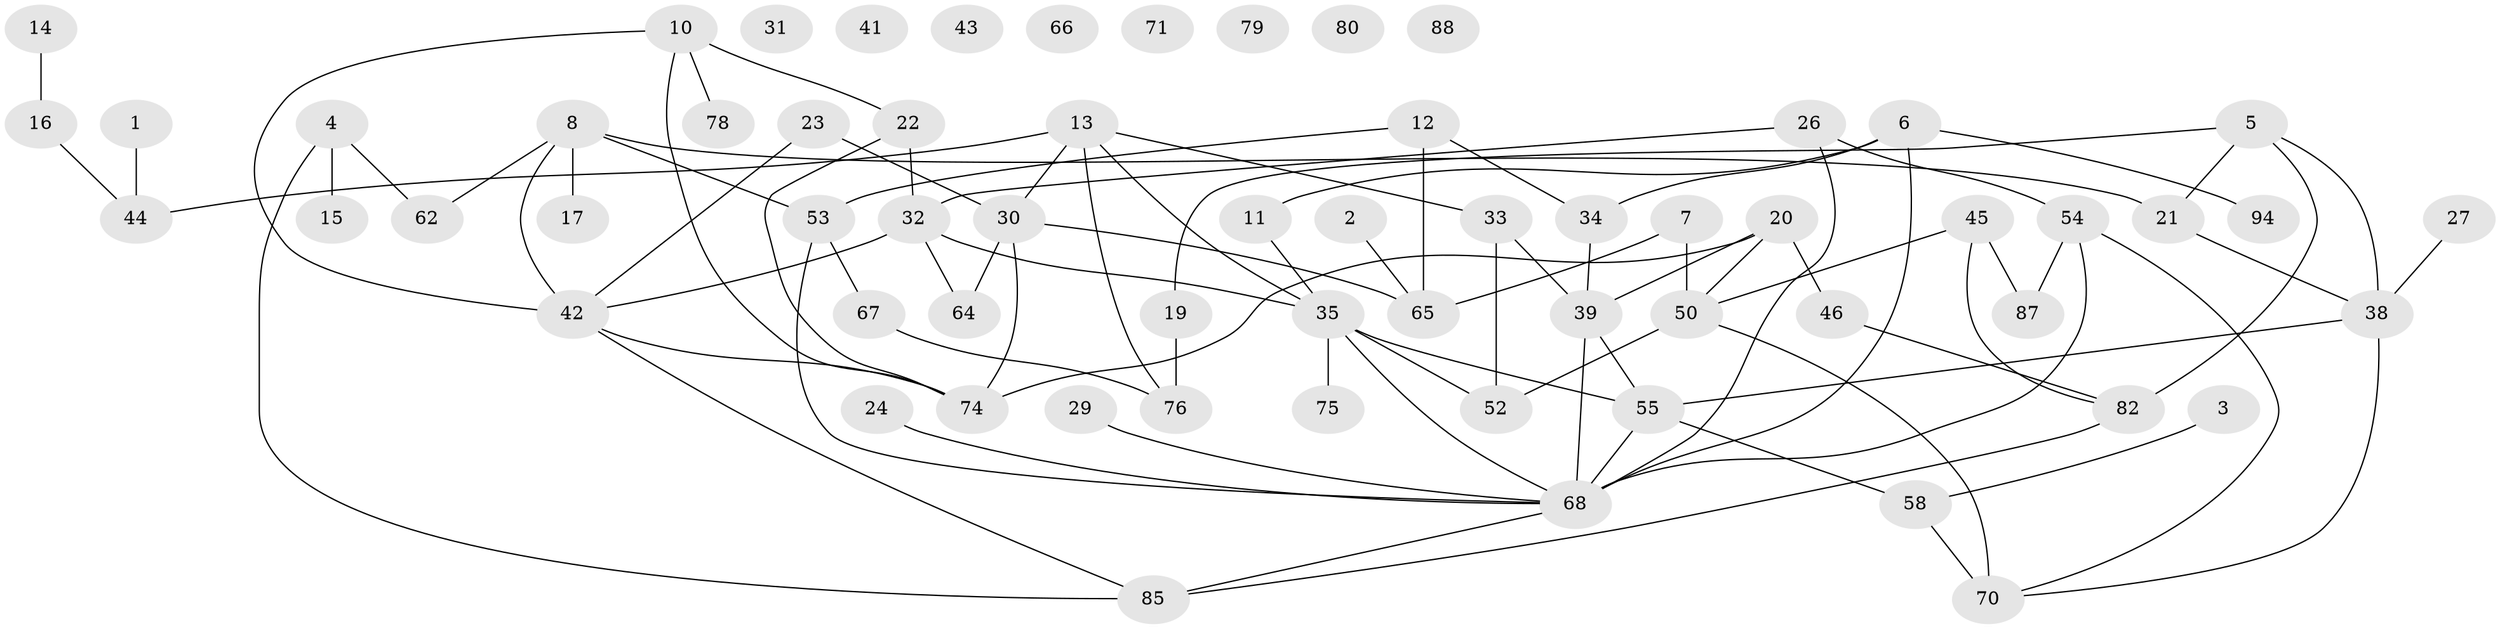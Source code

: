 // original degree distribution, {1: 0.16326530612244897, 2: 0.24489795918367346, 3: 0.25510204081632654, 4: 0.1836734693877551, 0: 0.08163265306122448, 5: 0.05102040816326531, 6: 0.01020408163265306, 8: 0.01020408163265306}
// Generated by graph-tools (version 1.1) at 2025/41/03/06/25 10:41:19]
// undirected, 64 vertices, 88 edges
graph export_dot {
graph [start="1"]
  node [color=gray90,style=filled];
  1 [super="+69"];
  2;
  3 [super="+9"];
  4 [super="+40"];
  5;
  6 [super="+73"];
  7;
  8 [super="+63"];
  10 [super="+98"];
  11;
  12 [super="+56"];
  13 [super="+18"];
  14;
  15;
  16;
  17;
  19 [super="+28"];
  20 [super="+97"];
  21 [super="+92"];
  22 [super="+61"];
  23 [super="+25"];
  24;
  26 [super="+47"];
  27;
  29;
  30 [super="+57"];
  31;
  32 [super="+37"];
  33;
  34;
  35 [super="+36"];
  38 [super="+96"];
  39 [super="+49"];
  41;
  42 [super="+48"];
  43;
  44 [super="+59"];
  45 [super="+86"];
  46 [super="+84"];
  50 [super="+51"];
  52 [super="+60"];
  53 [super="+83"];
  54 [super="+81"];
  55 [super="+90"];
  58 [super="+93"];
  62;
  64;
  65 [super="+77"];
  66;
  67;
  68 [super="+72"];
  70;
  71;
  74 [super="+91"];
  75;
  76 [super="+95"];
  78;
  79;
  80;
  82 [super="+89"];
  85;
  87;
  88;
  94;
  1 -- 44;
  2 -- 65;
  3 -- 58;
  4 -- 15;
  4 -- 62;
  4 -- 85;
  5 -- 38;
  5 -- 82;
  5 -- 19;
  5 -- 21;
  6 -- 34;
  6 -- 94;
  6 -- 11;
  6 -- 68;
  7 -- 50;
  7 -- 65;
  8 -- 53;
  8 -- 42;
  8 -- 17;
  8 -- 62;
  8 -- 21;
  10 -- 78;
  10 -- 42;
  10 -- 74;
  10 -- 22;
  11 -- 35;
  12 -- 34;
  12 -- 65;
  12 -- 53;
  13 -- 33;
  13 -- 44;
  13 -- 76;
  13 -- 35;
  13 -- 30;
  14 -- 16;
  16 -- 44;
  19 -- 76 [weight=2];
  20 -- 46;
  20 -- 50;
  20 -- 74;
  20 -- 39;
  21 -- 38;
  22 -- 32;
  22 -- 74;
  23 -- 42;
  23 -- 30;
  24 -- 68;
  26 -- 54;
  26 -- 68;
  26 -- 32;
  27 -- 38;
  29 -- 68;
  30 -- 64;
  30 -- 65;
  30 -- 74;
  32 -- 64;
  32 -- 35;
  32 -- 42;
  33 -- 52;
  33 -- 39;
  34 -- 39;
  35 -- 52;
  35 -- 75;
  35 -- 68;
  35 -- 55;
  38 -- 55;
  38 -- 70;
  39 -- 68 [weight=2];
  39 -- 55;
  42 -- 74;
  42 -- 85;
  45 -- 50;
  45 -- 82;
  45 -- 87;
  46 -- 82;
  50 -- 70 [weight=2];
  50 -- 52;
  53 -- 67;
  53 -- 68;
  54 -- 70;
  54 -- 87;
  54 -- 68;
  55 -- 68;
  55 -- 58;
  58 -- 70;
  67 -- 76;
  68 -- 85;
  82 -- 85;
}
